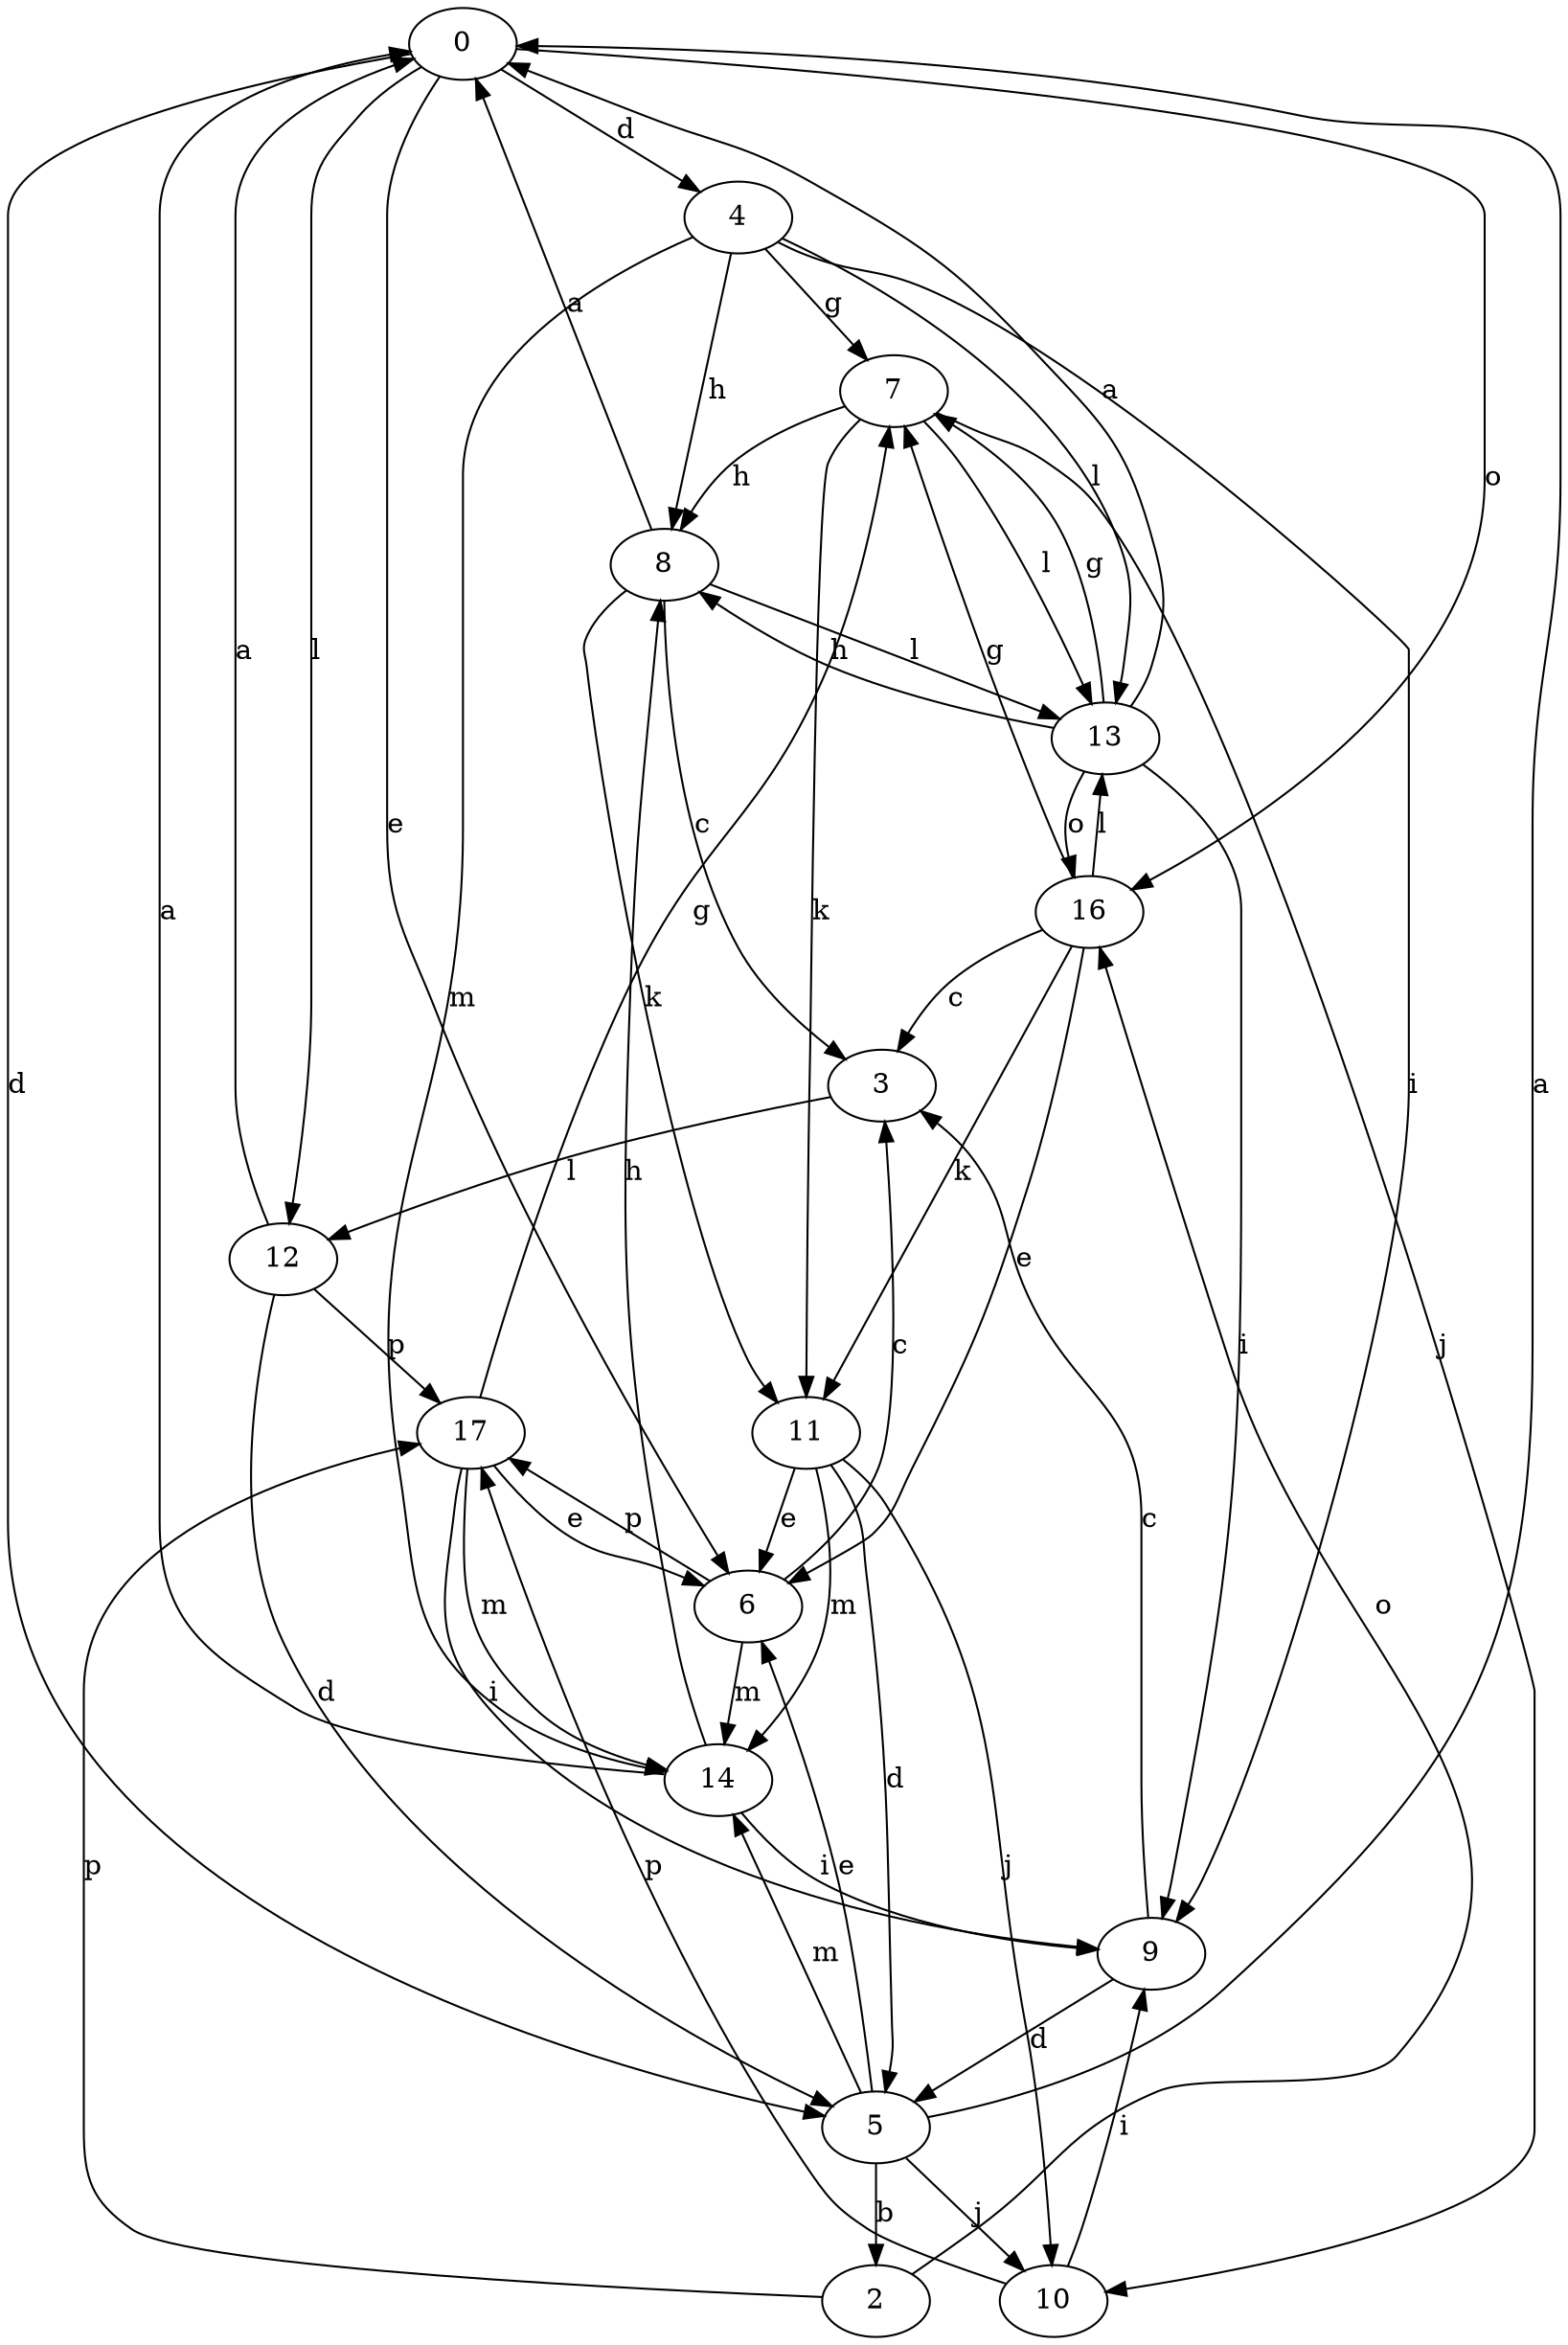 strict digraph  {
0;
2;
3;
4;
5;
6;
7;
8;
9;
10;
11;
12;
13;
14;
16;
17;
0 -> 4  [label=d];
0 -> 5  [label=d];
0 -> 6  [label=e];
0 -> 12  [label=l];
0 -> 16  [label=o];
2 -> 16  [label=o];
2 -> 17  [label=p];
3 -> 12  [label=l];
4 -> 7  [label=g];
4 -> 8  [label=h];
4 -> 9  [label=i];
4 -> 13  [label=l];
4 -> 14  [label=m];
5 -> 0  [label=a];
5 -> 2  [label=b];
5 -> 6  [label=e];
5 -> 10  [label=j];
5 -> 14  [label=m];
6 -> 3  [label=c];
6 -> 14  [label=m];
6 -> 17  [label=p];
7 -> 8  [label=h];
7 -> 10  [label=j];
7 -> 11  [label=k];
7 -> 13  [label=l];
8 -> 0  [label=a];
8 -> 3  [label=c];
8 -> 11  [label=k];
8 -> 13  [label=l];
9 -> 3  [label=c];
9 -> 5  [label=d];
10 -> 9  [label=i];
10 -> 17  [label=p];
11 -> 5  [label=d];
11 -> 6  [label=e];
11 -> 10  [label=j];
11 -> 14  [label=m];
12 -> 0  [label=a];
12 -> 5  [label=d];
12 -> 17  [label=p];
13 -> 0  [label=a];
13 -> 7  [label=g];
13 -> 8  [label=h];
13 -> 9  [label=i];
13 -> 16  [label=o];
14 -> 0  [label=a];
14 -> 8  [label=h];
14 -> 9  [label=i];
16 -> 3  [label=c];
16 -> 6  [label=e];
16 -> 7  [label=g];
16 -> 11  [label=k];
16 -> 13  [label=l];
17 -> 6  [label=e];
17 -> 7  [label=g];
17 -> 9  [label=i];
17 -> 14  [label=m];
}
